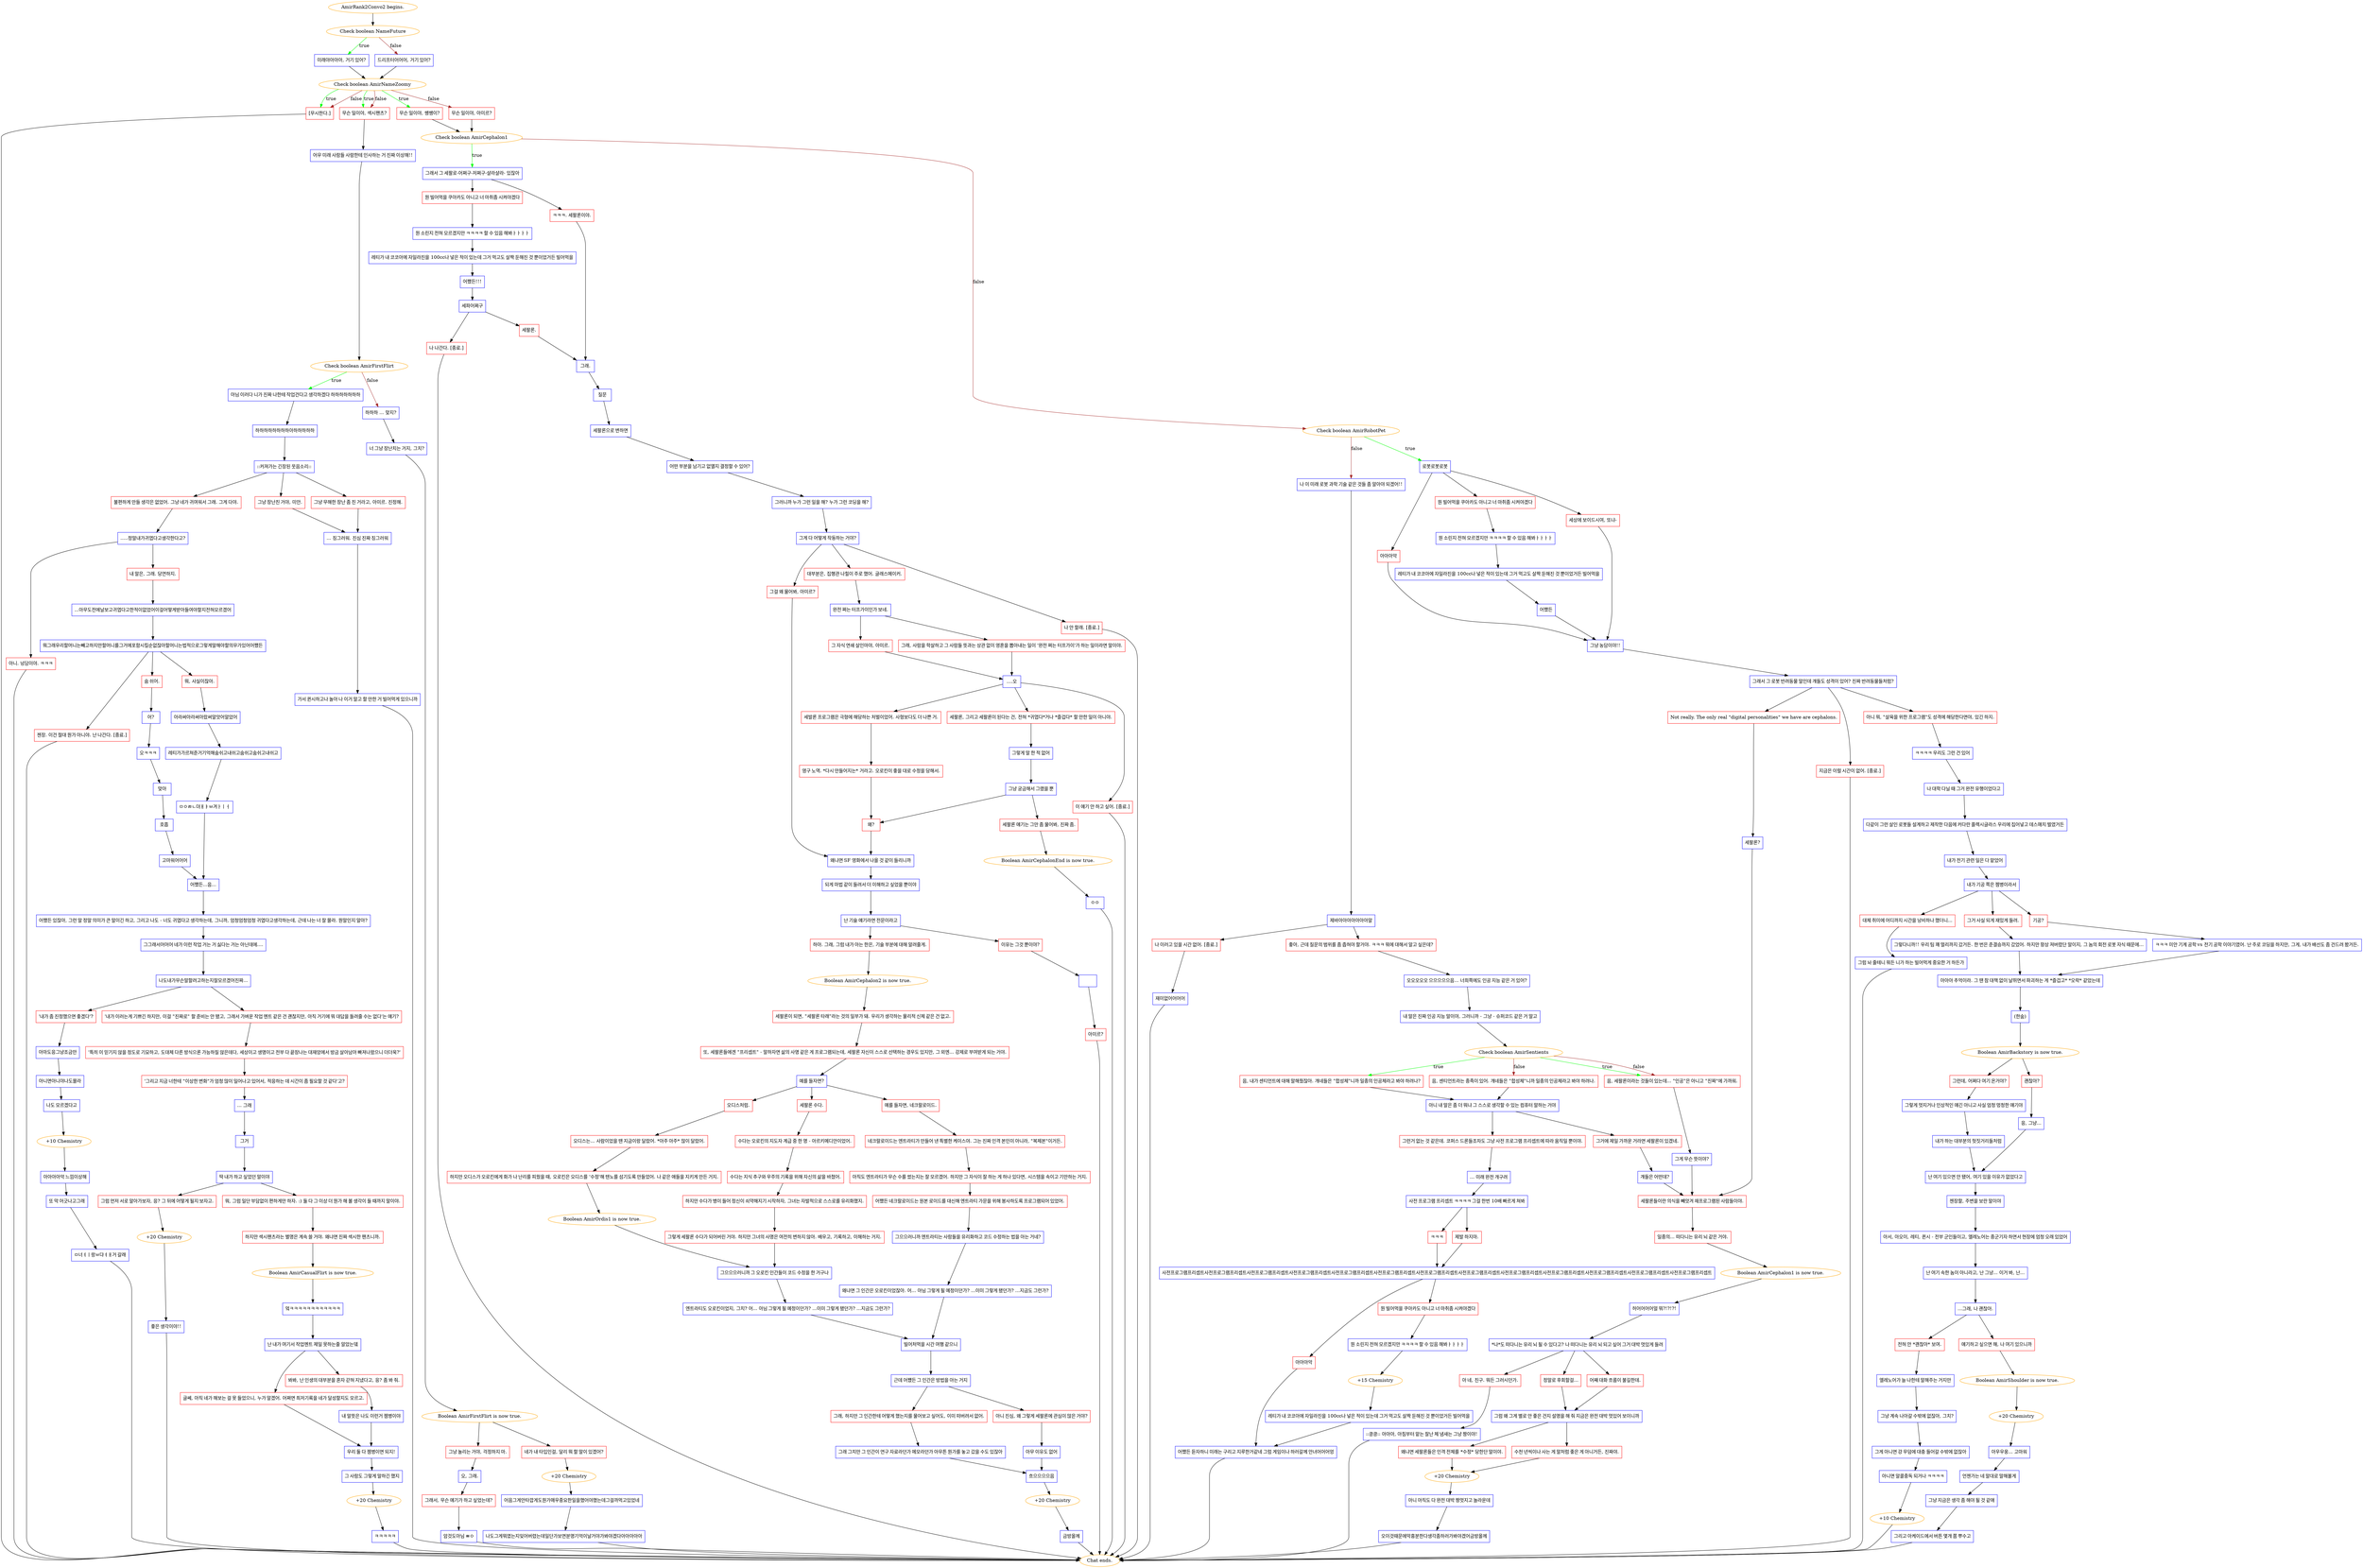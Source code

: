 digraph {
	"AmirRank2Convo2 begins." [color=orange];
		"AmirRank2Convo2 begins." -> j1555648941;
	j1555648941 [label="Check boolean NameFuture",color=orange];
		j1555648941 -> j471409364 [label=true,color=green];
		j1555648941 -> j653500629 [label=false,color=brown];
	j471409364 [label="미래야아아아, 거기 있어?",shape=box,color=blue];
		j471409364 -> j3096240527;
	j653500629 [label="드리프터어어어, 거기 있어?",shape=box,color=blue];
		j653500629 -> j3096240527;
	j3096240527 [label="Check boolean AmirNameZoomy",color=orange];
		j3096240527 -> j3220779863 [label=true,color=green];
		j3096240527 -> j2354298959 [label=true,color=green];
		j3096240527 -> j4124416972 [label=true,color=green];
		j3096240527 -> j3220779863 [label=false,color=brown];
		j3096240527 -> j2354298959 [label=false,color=brown];
		j3096240527 -> j4071279684 [label=false,color=brown];
	j3220779863 [label="[무시한다.]",shape=box,color=red];
		j3220779863 -> "Chat ends.";
	j2354298959 [label="무슨 일이야, 섹시팬츠?",shape=box,color=red];
		j2354298959 -> j2464327500;
	j4124416972 [label="무슨 일이야, 쌩쌩이?",shape=box,color=red];
		j4124416972 -> j87647369;
	j4071279684 [label="무슨 일이야, 아미르?",shape=box,color=red];
		j4071279684 -> j87647369;
	"Chat ends." [color=orange];
	j2464327500 [label="어우 미래 사람들 사람한테 인사하는 거 진짜 이상해!!",shape=box,color=blue];
		j2464327500 -> j1575820688;
	j87647369 [label="Check boolean AmirCephalon1",color=orange];
		j87647369 -> j2320580823 [label=true,color=green];
		j87647369 -> j1377197533 [label=false,color=brown];
	j1575820688 [label="Check boolean AmirFirstFlirt",color=orange];
		j1575820688 -> j3440000887 [label=true,color=green];
		j1575820688 -> j2625299866 [label=false,color=brown];
	j2320580823 [label="그래서 그 세팔로-어쩌구-저쩌구-샬라샬라- 있잖아",shape=box,color=blue];
		j2320580823 -> j2251839943;
		j2320580823 -> j2212028421;
	j1377197533 [label="Check boolean AmirRobotPet",color=orange];
		j1377197533 -> j3636152651 [label=true,color=green];
		j1377197533 -> j2876495462 [label=false,color=brown];
	j3440000887 [label="아님 이러다 니가 진짜 나한테 작업건다고 생각하겠다 하하하하하하하",shape=box,color=blue];
		j3440000887 -> j210254763;
	j2625299866 [label="하하하 ... 맞지?",shape=box,color=blue];
		j2625299866 -> j956948537;
	j2251839943 [label="ㅋㅋㅋ. 세팔론이야.",shape=box,color=red];
		j2251839943 -> j4227694363;
	j2212028421 [label="뭔 빌어먹을 쿠아카도 아니고 너 마취좀 시켜야겠다",shape=box,color=red];
		j2212028421 -> j1111515453;
	j3636152651 [label="로봇로봇로봇",shape=box,color=blue];
		j3636152651 -> j493869841;
		j3636152651 -> j2404604731;
		j3636152651 -> j2440519705;
	j2876495462 [label="나 이 미래 로봇 과학 기술 같은 것들 좀 알아야 되겠어!!",shape=box,color=blue];
		j2876495462 -> j591074777;
	j210254763 [label="하하하하하하하하아하하하하하",shape=box,color=blue];
		j210254763 -> j2959444171;
	j956948537 [label="너 그냥 장난치는 거지, 그치?",shape=box,color=blue];
		j956948537 -> j1496595557;
	j4227694363 [label="그래.",shape=box,color=blue];
		j4227694363 -> j3910158118;
	j1111515453 [label="뭔 소린지 전혀 모르겠지만 ㅋㅋㅋㅋ 할 수 있음 해봐ㅏㅏㅏㅏ",shape=box,color=blue];
		j1111515453 -> j3175007549;
	j493869841 [label="세상에 보이드시여, 또냐-",shape=box,color=red];
		j493869841 -> j1012267308;
	j2404604731 [label="아아아악",shape=box,color=red];
		j2404604731 -> j1012267308;
	j2440519705 [label="뭔 빌어먹을 쿠아카도 아니고 너 마취좀 시켜야겠다",shape=box,color=red];
		j2440519705 -> j317128158;
	j591074777 [label="제바아아아아아아아알",shape=box,color=blue];
		j591074777 -> j1109750433;
		j591074777 -> j1740849361;
	j2959444171 [label="::커져가는 긴장된 웃음소리::",shape=box,color=blue];
		j2959444171 -> j3307507296;
		j2959444171 -> j283193504;
		j2959444171 -> j2591420567;
	j1496595557 [label="Boolean AmirFirstFlirt is now true.",color=orange];
		j1496595557 -> j19057107;
		j1496595557 -> j3240941529;
	j3910158118 [label="질문",shape=box,color=blue];
		j3910158118 -> j732609120;
	j3175007549 [label="레티가 내 코코아에 자일라진을 100cc나 넣은 적이 있는데 그거 먹고도 살짝 둔해진 것 뿐이었거든 빌어먹을",shape=box,color=blue];
		j3175007549 -> j3466847190;
	j1012267308 [label="그냥 농담이야!!",shape=box,color=blue];
		j1012267308 -> j2980671802;
	j317128158 [label="뭔 소린지 전혀 모르겠지만 ㅋㅋㅋㅋ 할 수 있음 해봐ㅏㅏㅏㅏ",shape=box,color=blue];
		j317128158 -> j120429933;
	j1109750433 [label="나 이러고 있을 시간 없어. [종료.]",shape=box,color=red];
		j1109750433 -> j4173742116;
	j1740849361 [label="좋아, 근데 질문의 범위를 좀 좁혀야 할거야. ㅋㅋㅋ 뭐에 대해서 알고 싶은데?",shape=box,color=red];
		j1740849361 -> j4068258887;
	j3307507296 [label="불편하게 만들 생각은 없었어. 그냥 네가 귀여워서 그래. 그게 다야.",shape=box,color=red];
		j3307507296 -> j4116223865;
	j283193504 [label="그냥 장난친 거야, 미안.",shape=box,color=red];
		j283193504 -> j2241741065;
	j2591420567 [label="그냥 무해한 장난 좀 친 거라고, 아미르. 진정해.",shape=box,color=red];
		j2591420567 -> j2241741065;
	j19057107 [label="네가 내 타입인걸, 달리 뭐 할 말이 있겠어?",shape=box,color=red];
		j19057107 -> j3928624781;
	j3240941529 [label="그냥 놀리는 거야, 걱정하지 마.",shape=box,color=red];
		j3240941529 -> j3111519466;
	j732609120 [label="세팔론으로 변하면",shape=box,color=blue];
		j732609120 -> j3184707607;
	j3466847190 [label="어쨌든!!!",shape=box,color=blue];
		j3466847190 -> j1025046150;
	j2980671802 [label="그래서 그 로봇 반려동물 말인데 걔들도 성격이 있어? 진짜 반려동물들처럼?",shape=box,color=blue];
		j2980671802 -> j2402739158;
		j2980671802 -> j1100630990;
		j2980671802 -> j1808117575;
	j120429933 [label="레티가 내 코코아에 자일라진을 100cc나 넣은 적이 있는데 그거 먹고도 살짝 둔해진 것 뿐이었거든 빌어먹을",shape=box,color=blue];
		j120429933 -> j1941502393;
	j4173742116 [label="재미없어어어어",shape=box,color=blue];
		j4173742116 -> "Chat ends.";
	j4068258887 [label="오오오오오 으으으으으음... 너희쪽에도 인공 지능 같은 거 있어?",shape=box,color=blue];
		j4068258887 -> j808703954;
	j4116223865 [label=".....정말내가귀엽다고생각한다고?",shape=box,color=blue];
		j4116223865 -> j98886008;
		j4116223865 -> j322792259;
	j2241741065 [label="... 징그러워. 진심 진짜 징그러워",shape=box,color=blue];
		j2241741065 -> j1370240240;
	j3928624781 [label="+20 Chemistry",color=orange];
		j3928624781 -> j587038957;
	j3111519466 [label="오, 그래.",shape=box,color=blue];
		j3111519466 -> j3789454679;
	j3184707607 [label="어떤 부분을 남기고 없앨지 결정할 수 있어?",shape=box,color=blue];
		j3184707607 -> j2442062485;
	j1025046150 [label="세파어쩌구",shape=box,color=blue];
		j1025046150 -> j2062145883;
		j1025046150 -> j276591155;
	j2402739158 [label="Not really. The only real \"digital personalities\" we have are cephalons.",shape=box,color=red];
		j2402739158 -> j2550151068;
	j1100630990 [label="아니 뭐, \"살육을 위한 프로그램\"도 성격에 해당한다면야, 있긴 하지.",shape=box,color=red];
		j1100630990 -> j1915233452;
	j1808117575 [label="지금은 이럴 시간이 없어. [종료.]",shape=box,color=red];
		j1808117575 -> "Chat ends.";
	j1941502393 [label="어쨌든",shape=box,color=blue];
		j1941502393 -> j1012267308;
	j808703954 [label="내 말은 진짜 인공 지능 말이야, 그러니까 - 그냥 - 슈퍼코드 같은 거 말고",shape=box,color=blue];
		j808703954 -> j3361290284;
	j98886008 [label="내 말은, 그래. 당연하지.",shape=box,color=red];
		j98886008 -> j2594569335;
	j322792259 [label="아니. 넝담이야. ㅋㅋㅋ",shape=box,color=red];
		j322792259 -> "Chat ends.";
	j1370240240 [label="가서 퀸시하고나 놀아 나 이거 말고 할 만한 거 빌어먹게 있으니까",shape=box,color=blue];
		j1370240240 -> "Chat ends.";
	j587038957 [label="어음그게안타깝게도뭔가매우중요한일을했어야했는데그걸까먹고있었네",shape=box,color=blue];
		j587038957 -> j2206052191;
	j3789454679 [label="그래서, 무슨 얘기가 하고 싶었는데?",shape=box,color=red];
		j3789454679 -> j3279534742;
	j2442062485 [label="그러니까 누가 그런 일을 해? 누가 그런 코딩을 해?",shape=box,color=blue];
		j2442062485 -> j3045806526;
	j2062145883 [label="세팔론.",shape=box,color=red];
		j2062145883 -> j4227694363;
	j276591155 [label="나 나간다. [종료.]",shape=box,color=red];
		j276591155 -> "Chat ends.";
	j2550151068 [label="세팔론?",shape=box,color=blue];
		j2550151068 -> j4146307767;
	j1915233452 [label="ㅋㅋㅋㅋ 우리도 그런 건 있어",shape=box,color=blue];
		j1915233452 -> j679846801;
	j3361290284 [label="Check boolean AmirSentients",color=orange];
		j3361290284 -> j2509636340 [label=true,color=green];
		j3361290284 -> j3989188235 [label=true,color=green];
		j3361290284 -> j3458319031 [label=false,color=brown];
		j3361290284 -> j3989188235 [label=false,color=brown];
	j2594569335 [label="...아무도전에날보고귀엽다고한적이없었어이걸어떻게받아들여야할지전혀모르겠어",shape=box,color=blue];
		j2594569335 -> j110163187;
	j2206052191 [label="나도그게뭐였는지잊어버렸는데일단가보면분명기억이날거야가봐야겠다아아아아아",shape=box,color=blue];
		j2206052191 -> "Chat ends.";
	j3279534742 [label="암것도아님 ㅃㅇ",shape=box,color=blue];
		j3279534742 -> "Chat ends.";
	j3045806526 [label="그게 다 어떻게 작동하는 거야?",shape=box,color=blue];
		j3045806526 -> j3259666538;
		j3045806526 -> j1168536879;
		j3045806526 -> j881338828;
	j4146307767 [label="세팔론들이란 의식을 빼앗겨 재프로그램된 사람들이야.",shape=box,color=red];
		j4146307767 -> j1101403121;
	j679846801 [label="나 대학 다닐 때 그거 완전 유행이었다고",shape=box,color=blue];
		j679846801 -> j2723331655;
	j2509636340 [label="음, 내가 센티언트에 대해 말해줬잖아. 걔네들은 \"합성체\"니까 일종의 인공체라고 봐야 하려나?",shape=box,color=red];
		j2509636340 -> j2157903942;
	j3989188235 [label="음, 세팔론이라는 것들이 있는데... \"인공\"은 아니고 \"진짜\"에 가까워.",shape=box,color=red];
		j3989188235 -> j97370505;
	j3458319031 [label="음, 센티언트라는 종족이 있어. 걔네들은 \"합성체\"니까 일종의 인공체라고 봐야 하려나.",shape=box,color=red];
		j3458319031 -> j2157903942;
	j110163187 [label="뭐그래우리할머니는빼고하지만할머니를그거에포함시킬순없잖아할머니는법적으로그렇게말해야할의무가있어어쨌든",shape=box,color=blue];
		j110163187 -> j3682534533;
		j110163187 -> j764157119;
		j110163187 -> j1815881812;
	j3259666538 [label="대부분은, 집행관 나힐이 주로 했어. 글래스메이커.",shape=box,color=red];
		j3259666538 -> j1055487660;
	j1168536879 [label="그걸 왜 물어봐, 아미르?",shape=box,color=red];
		j1168536879 -> j888742925;
	j881338828 [label="나 안 할래. [종료.]",shape=box,color=red];
		j881338828 -> "Chat ends.";
	j1101403121 [label="일종의... 떠다니는 유리 뇌 같은 거야.",shape=box,color=red];
		j1101403121 -> j944362863;
	j2723331655 [label="다같이 그런 살인 로봇들 설계하고 제작한 다음에 커다란 플렉시글라스 우리에 집어넣고 데스매치 벌였거든",shape=box,color=blue];
		j2723331655 -> j1433200257;
	j2157903942 [label="아니 내 말은 좀 더 뭐냐 그 스스로 생각할 수 있는 컴퓨터 말하는 거야",shape=box,color=blue];
		j2157903942 -> j2139420559;
		j2157903942 -> j2846275941;
	j97370505 [label="그게 무슨 뜻이야?",shape=box,color=blue];
		j97370505 -> j4146307767;
	j3682534533 [label="숨 쉬어.",shape=box,color=red];
		j3682534533 -> j2898177485;
	j764157119 [label="뭐, 사실이잖아.",shape=box,color=red];
		j764157119 -> j1034145726;
	j1815881812 [label="젠장. 이건 절대 뭔가 아니야. 난 나간다. [종료.]",shape=box,color=red];
		j1815881812 -> "Chat ends.";
	j1055487660 [label="완전 쩌는 터프가이인가 보네.",shape=box,color=blue];
		j1055487660 -> j1211402390;
		j1055487660 -> j2901985737;
	j888742925 [label="왜냐면 SF 영화에서 나올 것 같이 들리니까",shape=box,color=blue];
		j888742925 -> j885955790;
	j944362863 [label="Boolean AmirCephalon1 is now true.",color=orange];
		j944362863 -> j209091534;
	j1433200257 [label="내가 전기 관련 일은 다 맡았어",shape=box,color=blue];
		j1433200257 -> j3466950085;
	j2139420559 [label="그거에 제일 가까운 거라면 세팔론이 있겠네.",shape=box,color=red];
		j2139420559 -> j1823846089;
	j2846275941 [label="그런거 없는 것 같은데. 코퍼스 드론들조차도 그냥 사전 프로그램 프리셉트에 따라 움직일 뿐이야.",shape=box,color=red];
		j2846275941 -> j2513608738;
	j2898177485 [label="어?",shape=box,color=blue];
		j2898177485 -> j1802429762;
	j1034145726 [label="아라써아라써아랐써알앗어알았어",shape=box,color=blue];
		j1034145726 -> j1983915754;
	j1211402390 [label="그래, 사람을 학살하고 그 사람들 뜻과는 상관 없이 영혼을 뽑아내는 일이 '완전 쩌는 터프가이'가 하는 일이라면 말이야.",shape=box,color=red];
		j1211402390 -> j2614088625;
	j2901985737 [label="그 자식 연쇄 살인마야, 아미르.",shape=box,color=red];
		j2901985737 -> j2614088625;
	j885955790 [label="되게 마법 같이 들려서 더 이해하고 싶었을 뿐이야",shape=box,color=blue];
		j885955790 -> j1636351915;
	j209091534 [label="허어어어어얼 뭐?!?!?!",shape=box,color=blue];
		j209091534 -> j1170151005;
	j3466950085 [label="내가 기공 쪽은 젬병이라서",shape=box,color=blue];
		j3466950085 -> j635532599;
		j3466950085 -> j3925883862;
		j3466950085 -> j1913465906;
	j1823846089 [label="걔들은 어떤데?",shape=box,color=blue];
		j1823846089 -> j4146307767;
	j2513608738 [label="... 미래 완전 개구려",shape=box,color=blue];
		j2513608738 -> j2921939922;
	j1802429762 [label="오ㅋㅋㅋ",shape=box,color=blue];
		j1802429762 -> j193599721;
	j1983915754 [label="레티가가르쳐준거기억해숨쉬고내쉬고숨쉬고숨쉬고내쉬고",shape=box,color=blue];
		j1983915754 -> j1569750322;
	j2614088625 [label="....오",shape=box,color=blue];
		j2614088625 -> j2785424987;
		j2614088625 -> j1572674645;
		j2614088625 -> j4293004128;
	j1636351915 [label="난 기술 얘기라면 전문이라고",shape=box,color=blue];
		j1636351915 -> j2928192030;
		j1636351915 -> j895786710;
	j1170151005 [label="*나*도 떠다니는 유리 뇌 될 수 있다고? 나 떠다니는 유리 뇌 되고 싶어 그거 대박 멋있게 들려",shape=box,color=blue];
		j1170151005 -> j1230146548;
		j1170151005 -> j2336109797;
		j1170151005 -> j4170026809;
	j635532599 [label="기공?",shape=box,color=red];
		j635532599 -> j585159135;
	j3925883862 [label="그거 사실 되게 재밌게 들려.",shape=box,color=red];
		j3925883862 -> j1912361104;
	j1913465906 [label="대체 취미에 어디까지 시간을 낭비하나 했더니...",shape=box,color=red];
		j1913465906 -> j1656591268;
	j2921939922 [label="사전 프로그램 프리셉트 ㅋㅋㅋㅋ 그걸 한번 10배 빠르게 쳐봐",shape=box,color=blue];
		j2921939922 -> j1543946587;
		j2921939922 -> j3150014972;
	j193599721 [label="맞아",shape=box,color=blue];
		j193599721 -> j1652564409;
	j1569750322 [label="ㅁㅇㄻㄴ뎌ㅐㅑㅂ겨ㅏㅣㅓ",shape=box,color=blue];
		j1569750322 -> j255678729;
	j2785424987 [label="세팔론, 그리고 세팔론이 된다는 건, 전혀 *귀엽다*거나 *즐겁다* 할 만한 일이 아니야.",shape=box,color=red];
		j2785424987 -> j21930196;
	j1572674645 [label="이 얘기 안 하고 싶어. [종료.]",shape=box,color=red];
		j1572674645 -> "Chat ends.";
	j4293004128 [label="세발론 프로그램은 극형에 해당하는 처벌이었어. 사형보다도 더 나쁜 거.",shape=box,color=red];
		j4293004128 -> j1604942348;
	j2928192030 [label="이유는 그것 뿐이야?",shape=box,color=red];
		j2928192030 -> j2918111901;
	j895786710 [label="하아. 그래, 그럼 내가 아는 한은, 기술 부분에 대해 알려줄게.",shape=box,color=red];
		j895786710 -> j2829621014;
	j1230146548 [label="어째 대화 흐름이 불길한데.",shape=box,color=red];
		j1230146548 -> j2395067217;
	j2336109797 [label="정말로 후회할걸...",shape=box,color=red];
		j2336109797 -> j2395067217;
	j4170026809 [label="아 네, 친구. 뭐든 그러시던가.",shape=box,color=red];
		j4170026809 -> j4243346145;
	j585159135 [label="ㅋㅋㅋ 미안 기계 공학 vs 전기 공학 이야기였어. 난 주로 코딩을 하지만, 그게, 내가 배선도 좀 건드려 봤거든.",shape=box,color=blue];
		j585159135 -> j2490208908;
	j1912361104 [label="그렇다니까!! 우리 팀 꽤 멀리까지 갔거든. 한 번은 준결승까지 갔었어. 하지만 항상 져버렸단 말이지, 그 놈의 회전 로봇 자식 때문에...",shape=box,color=blue];
		j1912361104 -> j2490208908;
	j1656591268 [label="그럼 놔 줄테니 뭐든 니가 하는 빌어먹게 중요한 거 하든가",shape=box,color=blue];
		j1656591268 -> "Chat ends.";
	j1543946587 [label="ㅋㅋㅋ",shape=box,color=red];
		j1543946587 -> j870801932;
	j3150014972 [label="제발 하지마.",shape=box,color=red];
		j3150014972 -> j870801932;
	j1652564409 [label="호흡",shape=box,color=blue];
		j1652564409 -> j2574574011;
	j255678729 [label="어쨌든...음...",shape=box,color=blue];
		j255678729 -> j2698285321;
	j21930196 [label="그렇게 말 한 적 없어",shape=box,color=blue];
		j21930196 -> j556759664;
	j1604942348 [label="영구 노역. *다시 만들어지는* 거라고. 오로킨이 좋을 대로 수정을 당해서.",shape=box,color=red];
		j1604942348 -> j1192315001;
	j2918111901 [label="  ",shape=box,color=blue];
		j2918111901 -> j1911740475;
	j2829621014 [label="Boolean AmirCephalon2 is now true.",color=orange];
		j2829621014 -> j407424248;
	j2395067217 [label="그럼 왜 그게 별로 안 좋은 건지 설명을 해 줘 지금은 완전 대박 멋있어 보이니까",shape=box,color=blue];
		j2395067217 -> j2346371810;
		j2395067217 -> j3650085132;
	j4243346145 [label="::킁킁:: 아아아, 아침부터 맡는 잘난 체 냄새는 그냥 짱이야!",shape=box,color=blue];
		j4243346145 -> "Chat ends.";
	j2490208908 [label="아아아 추억이라. 그 땐 참 대책 없이 날뛰면서 파괴하는 게 *즐겁고* *오락* 같았는데",shape=box,color=blue];
		j2490208908 -> j1560850698;
	j870801932 [label="사전프로그램프리셉트사전프로그램프리셉트사전프로그램프리셉트사전프로그램프리셉트사전프로그램프리셉트사전프로그램프리셉트사전프로그램프리셉트사전프로그램프리셉트사전프로그램프리셉트사전프로그램프리셉트사전프로그램프리셉트사전프로그램프리셉트사전프로그램프리셉트",shape=box,color=blue];
		j870801932 -> j2690253380;
		j870801932 -> j4021069687;
	j2574574011 [label="고마워어어어",shape=box,color=blue];
		j2574574011 -> j255678729;
	j2698285321 [label="어쨌든 있잖아, 그런 말 정말 의미가 큰 말이긴 하고, 그리고 나도 - 너도 귀엽다고 생각하는데, 그니까, 엄청엄청엄청 귀엽다고생각하는데, 근데 나는 너 잘 몰라. 뭔말인지 알아?",shape=box,color=blue];
		j2698285321 -> j411674758;
	j556759664 [label="그냥 궁금해서 그랬을 뿐",shape=box,color=blue];
		j556759664 -> j1192315001;
		j556759664 -> j2600126680;
	j1192315001 [label="왜?",shape=box,color=red];
		j1192315001 -> j888742925;
	j1911740475 [label="아미르?",shape=box,color=red];
		j1911740475 -> "Chat ends.";
	j407424248 [label="세팔론이 되면, \"세팔론 타래\"라는 것의 일부가 돼. 우리가 생각하는 물리적 신체 같은 건 없고.",shape=box,color=red];
		j407424248 -> j636880067;
	j2346371810 [label="왜냐면 세팔론들은 인격 전체를 *수정* 당한단 말이야.",shape=box,color=red];
		j2346371810 -> j3137958094;
	j3650085132 [label="수천 년씩이나 사는 게 말처럼 좋은 게 아니거든, 진짜야.",shape=box,color=red];
		j3650085132 -> j3137958094;
	j1560850698 [label="(한숨)",shape=box,color=blue];
		j1560850698 -> j2341517216;
	j2690253380 [label="뭔 빌어먹을 쿠아카도 아니고 너 마취좀 시켜야겠다",shape=box,color=red];
		j2690253380 -> j2516126425;
	j4021069687 [label="아아아악",shape=box,color=red];
		j4021069687 -> j3254033317;
	j411674758 [label="그그래서어어어 네가 이런 작업 거는 거 싫다는 거는 아닌데에....",shape=box,color=blue];
		j411674758 -> j423632285;
	j2600126680 [label="세팔론 얘기는 그만 좀 물어봐, 진짜 좀.",shape=box,color=red];
		j2600126680 -> j3944559104;
	j636880067 [label="또, 세팔론들에겐 \"프리셉트\" - 말하자면 삶의 사명 같은 게 프로그램되는데, 세팔론 자신이 스스로 선택하는 경우도 있지만, 그 외엔... 강제로 부여받게 되는 거야.",shape=box,color=red];
		j636880067 -> j4107121832;
	j3137958094 [label="+20 Chemistry",color=orange];
		j3137958094 -> j2255445860;
	j2341517216 [label="Boolean AmirBackstory is now true.",color=orange];
		j2341517216 -> j876145166;
		j2341517216 -> j3159166199;
	j2516126425 [label="뭔 소린지 전혀 모르겠지만 ㅋㅋㅋㅋ 할 수 있음 해봐ㅏㅏㅏㅏ",shape=box,color=blue];
		j2516126425 -> j2790711939;
	j3254033317 [label="어쨌든 듣자하니 미래는 구리고 지루한거같네 그럼 게임이나 하러갈께 안녀어어어엉",shape=box,color=blue];
		j3254033317 -> "Chat ends.";
	j423632285 [label="나도내가무슨말할려고하는지잘모르겠어진짜...",shape=box,color=blue];
		j423632285 -> j27799175;
		j423632285 -> j1014599076;
	j3944559104 [label="Boolean AmirCephalonEnd is now true.",color=orange];
		j3944559104 -> j462405279;
	j4107121832 [label="예를 들자면?",shape=box,color=blue];
		j4107121832 -> j1093930187;
		j4107121832 -> j3811901091;
		j4107121832 -> j2288571656;
	j2255445860 [label="아니 아직도 다 완전 대박 짱멋지고 놀라운데",shape=box,color=blue];
		j2255445860 -> j3145604023;
	j876145166 [label="괜찮아?",shape=box,color=red];
		j876145166 -> j115809480;
	j3159166199 [label="그런데, 어쩌다 여기 온거야?",shape=box,color=red];
		j3159166199 -> j4129609954;
	j2790711939 [label="+15 Chemistry",color=orange];
		j2790711939 -> j3249349198;
	j27799175 [label="'내가 이러는게 기쁘긴 하지만, 이걸 \"진짜로\" 할 준비는 안 됐고, 그래서 가벼운 작업 멘트 같은 건 괜찮지만, 아직 거기에 뭐 대답을 돌려줄 수는 없다'는 얘기?",shape=box,color=red];
		j27799175 -> j2635357028;
	j1014599076 [label="'내가 좀 진정했으면 좋겠다'?",shape=box,color=red];
		j1014599076 -> j2250760206;
	j462405279 [label="ㅇㅇ",shape=box,color=blue];
		j462405279 -> "Chat ends.";
	j1093930187 [label="오디스처럼.",shape=box,color=red];
		j1093930187 -> j4070783061;
	j3811901091 [label="세팔론 수다.",shape=box,color=red];
		j3811901091 -> j180074947;
	j2288571656 [label="예를 들자면, 네크랄로이드.",shape=box,color=red];
		j2288571656 -> j961738432;
	j3145604023 [label="오이것때문에막흥분한다생각좀하러가봐야겠어금방올께",shape=box,color=blue];
		j3145604023 -> "Chat ends.";
	j115809480 [label="응, 그냥...",shape=box,color=blue];
		j115809480 -> j971829142;
	j4129609954 [label="그렇게 멋지거나 인상적인 얘긴 아니고 사실 엄청 멍청한 얘기야",shape=box,color=blue];
		j4129609954 -> j1211005318;
	j3249349198 [label="레티가 내 코코아에 자일라진을 100cc나 넣은 적이 있는데 그거 먹고도 살짝 둔해진 것 뿐이었거든 빌어먹을",shape=box,color=blue];
		j3249349198 -> j3254033317;
	j2635357028 [label="'특히 이 믿기지 않을 정도로 기묘하고, 도대체 다른 방식으론 가능하질 않은데다, 세상이고 생명이고 전부 다 끝장나는 대재앙에서 방금 살아남아 빠져나왔으니 더더욱?'",shape=box,color=red];
		j2635357028 -> j3565923803;
	j2250760206 [label="아마도응그냥조금만",shape=box,color=blue];
		j2250760206 -> j4083424054;
	j4070783061 [label="오디스는... 사람이었을 땐 지금이랑 달랐어. *아주 아주* 많이 달랐어.",shape=box,color=red];
		j4070783061 -> j503086032;
	j180074947 [label="수다는 오로킨의 지도자 계급 중 한 명 - 아르키메디안이었어.",shape=box,color=red];
		j180074947 -> j3000096692;
	j961738432 [label="네크랄로이드는 엔트라티가 만들어 낸 특별한 케이스야. 그는 진짜 인격 본인이 아니라, \"복제본\"이거든.",shape=box,color=red];
		j961738432 -> j3887609726;
	j971829142 [label="난 여기 있으면 안 됐어, 여기 있을 이유가 없었다고",shape=box,color=blue];
		j971829142 -> j4072963693;
	j1211005318 [label="내가 하는 대부분의 헛짓거리들처럼",shape=box,color=blue];
		j1211005318 -> j971829142;
	j3565923803 [label="'그리고 지금 너한테 \"이상한 변화\"가 엄청 많이 일어나고 있어서, 적응하는 데 시간이 좀 필요할 것 같다'고?",shape=box,color=red];
		j3565923803 -> j2417627674;
	j4083424054 [label="아니면아니야나도몰라",shape=box,color=blue];
		j4083424054 -> j3798343569;
	j503086032 [label="하지만 오디스가 오로킨에게 화가 나 난리를 피웠을 때, 오로킨은 오디스를 '수정'해 텐노를 섬기도록 만들었어. 나 같은 애들을 지키게 만든 거지.",shape=box,color=red];
		j503086032 -> j3479072704;
	j3000096692 [label="수다는 지식 추구와 우주의 기록을 위해 자신의 삶을 바쳤어.",shape=box,color=red];
		j3000096692 -> j2202958684;
	j3887609726 [label="아직도 엔트라티가 무슨 수를 썼는지는 잘 모르겠어. 하지만 그 자식이 잘 하는 게 하나 있다면, 시스템을 속이고 기만하는 거지.",shape=box,color=red];
		j3887609726 -> j661325876;
	j4072963693 [label="젠장할, 주변을 보란 말이야",shape=box,color=blue];
		j4072963693 -> j3393274419;
	j2417627674 [label="... 그래",shape=box,color=blue];
		j2417627674 -> j2755915663;
	j3798343569 [label="나도 모르겠다고",shape=box,color=blue];
		j3798343569 -> j886552904;
	j3479072704 [label="Boolean AmirOrdis1 is now true.",color=orange];
		j3479072704 -> j1806007657;
	j2202958684 [label="하지만 수다가 병이 들어 정신이 쇠약해지기 시작하자, 그녀는 자발적으로 스스로를 유리화했지.",shape=box,color=red];
		j2202958684 -> j860166264;
	j661325876 [label="어쨌든 네크랄로이드는 원본 로이드를 대신해 엔트라티 가문을 위해 봉사하도록 프로그램되어 있었어.",shape=box,color=red];
		j661325876 -> j66754454;
	j3393274419 [label="아서, 아오이, 레티, 퀸시 - 전부 군인들이고, 엘레노어는 종군기자 하면서 현장에 엄청 오래 있었어",shape=box,color=blue];
		j3393274419 -> j4220206817;
	j2755915663 [label="그거",shape=box,color=blue];
		j2755915663 -> j3409484025;
	j886552904 [label="+10 Chemistry",color=orange];
		j886552904 -> j371793164;
	j1806007657 [label="그으으으러니까 그 오로킨 인간들이 코드 수정을 한 거구나",shape=box,color=blue];
		j1806007657 -> j256759107;
	j860166264 [label="그렇게 세팔론 수다가 되어버린 거야. 하지만 그녀의 사명은 여전히 변하지 않아. 배우고, 기록하고, 이해하는 거지.",shape=box,color=red];
		j860166264 -> j1806007657;
	j66754454 [label="그으으러니까 엔트라티는 사람들을 유리화하고 코드 수정하는 법을 아는 거네?",shape=box,color=blue];
		j66754454 -> j2336591739;
	j4220206817 [label="난 여기 속한 놈이 아니라고, 난 그냥... 이거 봐, 난...",shape=box,color=blue];
		j4220206817 -> j2284486219;
	j3409484025 [label="딱 내가 하고 싶었던 말이야",shape=box,color=blue];
		j3409484025 -> j1335571504;
		j3409484025 -> j3929686157;
	j371793164 [label="아아아아악 느낌이상해",shape=box,color=blue];
		j371793164 -> j164535795;
	j256759107 [label="엔트라티도 오로킨이었지, 그치? 어... 아님 그렇게 될 예정이던가? ...이미 그렇게 됐던가? ...지금도 그런가?",shape=box,color=blue];
		j256759107 -> j57839774;
	j2336591739 [label="왜냐면 그 인간은 오로킨이었잖아. 어... 아님 그렇게 될 예정이던가? ...이미 그렇게 됐던가? ...지금도 그런가?",shape=box,color=blue];
		j2336591739 -> j57839774;
	j2284486219 [label="...그래, 나 괜찮아.",shape=box,color=blue];
		j2284486219 -> j3180288421;
		j2284486219 -> j235222787;
	j1335571504 [label="그럼 먼저 서로 알아가보자, 응? 그 뒤에 어떻게 될지 보자고.",shape=box,color=red];
		j1335571504 -> j3670159495;
	j3929686157 [label="뭐, 그럼 일단 부담없이 편하게만 하자. :) 둘 다 그 이상 더 뭔가 해 볼 생각이 들 때까지 말이야.",shape=box,color=red];
		j3929686157 -> j75771920;
	j164535795 [label="또 막 어긋나고그래",shape=box,color=blue];
		j164535795 -> j3831011230;
	j57839774 [label="빌어처먹을 시간 여행 같으니",shape=box,color=blue];
		j57839774 -> j3695465701;
	j3180288421 [label="얘기하고 싶으면 해, 나 여기 있으니까",shape=box,color=red];
		j3180288421 -> j3395218138;
	j235222787 [label="전혀 안 *괜찮아* 보여.",shape=box,color=red];
		j235222787 -> j518172373;
	j3670159495 [label="+20 Chemistry",color=orange];
		j3670159495 -> j493972919;
	j75771920 [label="하지만 섹시팬츠라는 별명은 계속 쓸 거야. 왜냐면 진짜 섹시한 팬츠니까.",shape=box,color=red];
		j75771920 -> j3212786919;
	j3831011230 [label="ㅁ너ㅕㅣ랑ㅂ댜ㅕㅐ거 갈래",shape=box,color=blue];
		j3831011230 -> "Chat ends.";
	j3695465701 [label="근데 어쩄든 그 인간은 방법을 아는 거지",shape=box,color=blue];
		j3695465701 -> j2527882345;
		j3695465701 -> j2033396814;
	j3395218138 [label="Boolean AmirShoulder is now true.",color=orange];
		j3395218138 -> j3643399349;
	j518172373 [label="엘레노어가 늘 나한테 말해주는 거지만",shape=box,color=blue];
		j518172373 -> j4139656707;
	j493972919 [label="좋은 생각이야!!",shape=box,color=blue];
		j493972919 -> "Chat ends.";
	j3212786919 [label="Boolean AmirCasualFlirt is now true.",color=orange];
		j3212786919 -> j2831097386;
	j2527882345 [label="그래, 하지만 그 인간한테 어떻게 했는지를 물어보고 싶어도, 이미 떠버려서 없어.",shape=box,color=red];
		j2527882345 -> j2442570941;
	j2033396814 [label="아니 진심, 왜 그렇게 세팔론에 관심이 많은 거야?",shape=box,color=red];
		j2033396814 -> j2793301738;
	j3643399349 [label="+20 Chemistry",color=orange];
		j3643399349 -> j1375105384;
	j4139656707 [label="그냥 계속 나아갈 수밖에 없잖아, 그치?",shape=box,color=blue];
		j4139656707 -> j3996915391;
	j2831097386 [label="엌ㅋㅋㅋㅋㅋㅋㅋㅋㅋㅋㅋㅋ",shape=box,color=blue];
		j2831097386 -> j620685259;
	j2442570941 [label="그래 그치만 그 인간이 연구 자료라던가 메모라던가 아무튼 뭔가를 놓고 갔을 수도 있잖아",shape=box,color=blue];
		j2442570941 -> j2519629324;
	j2793301738 [label="아무 이유도 없어",shape=box,color=blue];
		j2793301738 -> j2519629324;
	j1375105384 [label="아우우웅... 고마워",shape=box,color=blue];
		j1375105384 -> j2183681332;
	j3996915391 [label="그게 아니면 걍 무덤에 대충 들어갈 수밖에 없잖아",shape=box,color=blue];
		j3996915391 -> j587226502;
	j620685259 [label="난 내가 여기서 작업멘트 제일 못하는줄 알았는뎈",shape=box,color=blue];
		j620685259 -> j3073971128;
		j620685259 -> j3129407296;
	j2519629324 [label="흐으으으으음",shape=box,color=blue];
		j2519629324 -> j3175893753;
	j2183681332 [label="언젠가는 네 말대로 말해볼게",shape=box,color=blue];
		j2183681332 -> j1302330721;
	j587226502 [label="아니면 알콜중독 되거나 ㅋㅋㅋㅋ",shape=box,color=blue];
		j587226502 -> j1933300832;
	j3073971128 [label="글쎄, 아직 네가 해보는 걸 못 들었으니, 누가 알겠어. 어쩌면 최저기록을 네가 달성할지도 모르고.",shape=box,color=red];
		j3073971128 -> j3259427850;
	j3129407296 [label="봐봐, 난 인생의 대부분을 혼자 갇혀 지냈다고, 응? 좀 봐 줘.",shape=box,color=red];
		j3129407296 -> j3515714858;
	j3175893753 [label="+20 Chemistry",color=orange];
		j3175893753 -> j74708008;
	j1302330721 [label="그냥 지금은 생각 좀 해야 될 것 같애",shape=box,color=blue];
		j1302330721 -> j2233853036;
	j1933300832 [label="+10 Chemistry",color=orange];
		j1933300832 -> "Chat ends.";
	j3259427850 [label="우리 둘 다 젬병이면 되지!",shape=box,color=blue];
		j3259427850 -> j67537136;
	j3515714858 [label="내 말뜻은 나도 이런거 젬병이야",shape=box,color=blue];
		j3515714858 -> j3259427850;
	j74708008 [label="금방올께",shape=box,color=blue];
		j74708008 -> "Chat ends.";
	j2233853036 [label="그리고 아케이드에서 버튼 몇개 쫌 뿌수고",shape=box,color=blue];
		j2233853036 -> "Chat ends.";
	j67537136 [label="그 사람도 그렇게 말하긴 했지",shape=box,color=blue];
		j67537136 -> j1573051878;
	j1573051878 [label="+20 Chemistry",color=orange];
		j1573051878 -> j3045527165;
	j3045527165 [label="ㅋㅋㅋㅋㅋ",shape=box,color=blue];
		j3045527165 -> "Chat ends.";
}